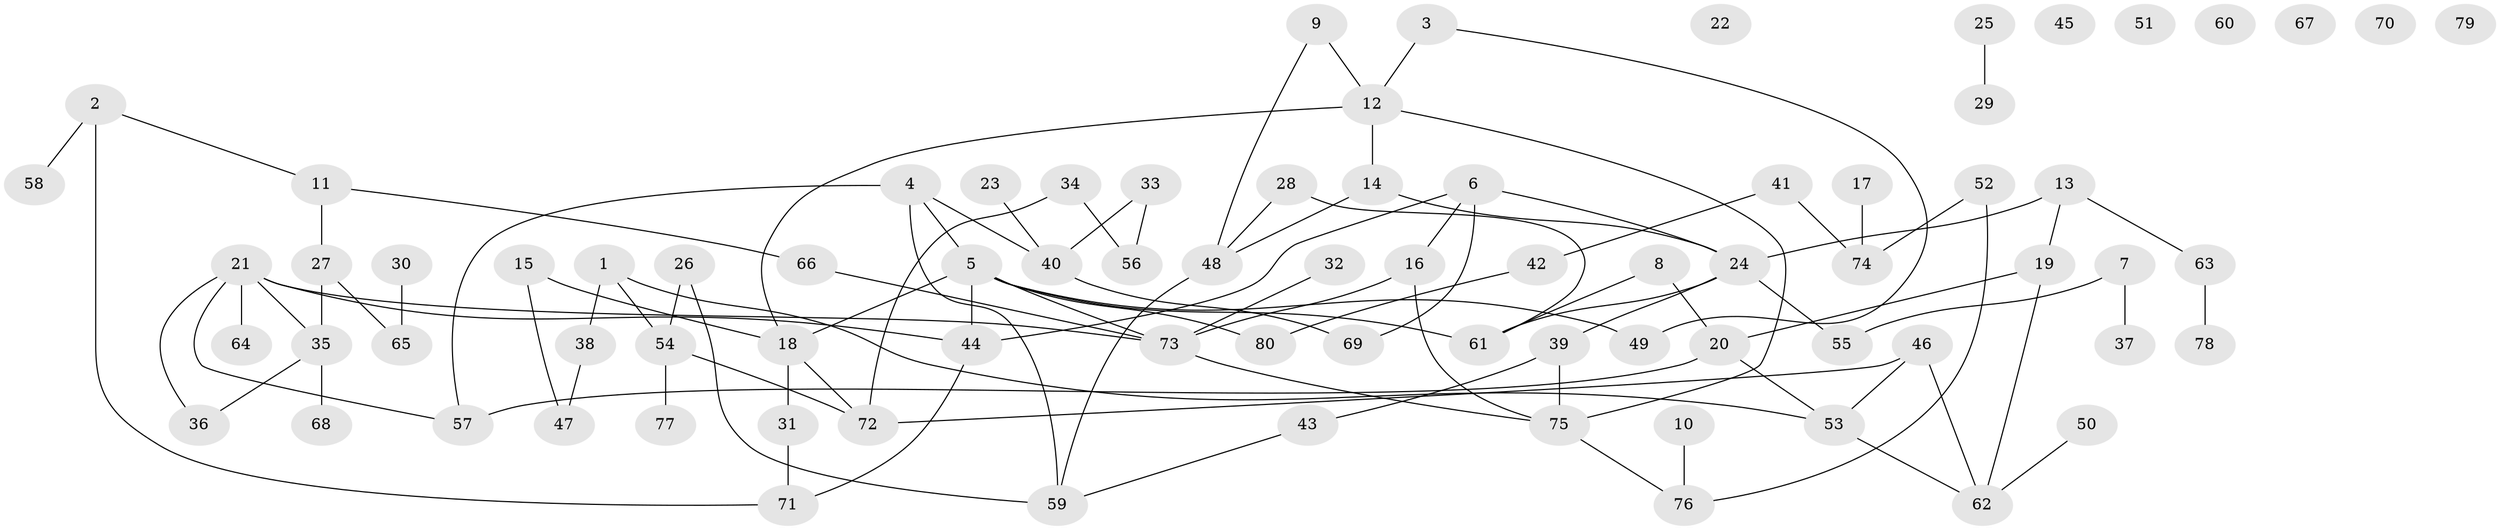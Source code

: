 // coarse degree distribution, {5: 0.08333333333333333, 2: 0.2916666666666667, 4: 0.125, 7: 0.08333333333333333, 8: 0.041666666666666664, 1: 0.125, 3: 0.16666666666666666, 9: 0.041666666666666664, 6: 0.041666666666666664}
// Generated by graph-tools (version 1.1) at 2025/35/03/04/25 23:35:57]
// undirected, 80 vertices, 99 edges
graph export_dot {
  node [color=gray90,style=filled];
  1;
  2;
  3;
  4;
  5;
  6;
  7;
  8;
  9;
  10;
  11;
  12;
  13;
  14;
  15;
  16;
  17;
  18;
  19;
  20;
  21;
  22;
  23;
  24;
  25;
  26;
  27;
  28;
  29;
  30;
  31;
  32;
  33;
  34;
  35;
  36;
  37;
  38;
  39;
  40;
  41;
  42;
  43;
  44;
  45;
  46;
  47;
  48;
  49;
  50;
  51;
  52;
  53;
  54;
  55;
  56;
  57;
  58;
  59;
  60;
  61;
  62;
  63;
  64;
  65;
  66;
  67;
  68;
  69;
  70;
  71;
  72;
  73;
  74;
  75;
  76;
  77;
  78;
  79;
  80;
  1 -- 38;
  1 -- 53;
  1 -- 54;
  2 -- 11;
  2 -- 58;
  2 -- 71;
  3 -- 12;
  3 -- 49;
  4 -- 5;
  4 -- 40;
  4 -- 57;
  4 -- 59;
  5 -- 18;
  5 -- 44;
  5 -- 49;
  5 -- 61;
  5 -- 73;
  5 -- 80;
  6 -- 16;
  6 -- 24;
  6 -- 44;
  6 -- 69;
  7 -- 37;
  7 -- 55;
  8 -- 20;
  8 -- 61;
  9 -- 12;
  9 -- 48;
  10 -- 76;
  11 -- 27;
  11 -- 66;
  12 -- 14;
  12 -- 18;
  12 -- 75;
  13 -- 19;
  13 -- 24;
  13 -- 63;
  14 -- 24;
  14 -- 48;
  15 -- 18;
  15 -- 47;
  16 -- 73;
  16 -- 75;
  17 -- 74;
  18 -- 31;
  18 -- 72;
  19 -- 20;
  19 -- 62;
  20 -- 53;
  20 -- 57;
  21 -- 35;
  21 -- 36;
  21 -- 44;
  21 -- 57;
  21 -- 64;
  21 -- 73;
  23 -- 40;
  24 -- 39;
  24 -- 55;
  24 -- 61;
  25 -- 29;
  26 -- 54;
  26 -- 59;
  27 -- 35;
  27 -- 65;
  28 -- 48;
  28 -- 61;
  30 -- 65;
  31 -- 71;
  32 -- 73;
  33 -- 40;
  33 -- 56;
  34 -- 56;
  34 -- 72;
  35 -- 36;
  35 -- 68;
  38 -- 47;
  39 -- 43;
  39 -- 75;
  40 -- 69;
  41 -- 42;
  41 -- 74;
  42 -- 80;
  43 -- 59;
  44 -- 71;
  46 -- 53;
  46 -- 62;
  46 -- 72;
  48 -- 59;
  50 -- 62;
  52 -- 74;
  52 -- 76;
  53 -- 62;
  54 -- 72;
  54 -- 77;
  63 -- 78;
  66 -- 73;
  73 -- 75;
  75 -- 76;
}
